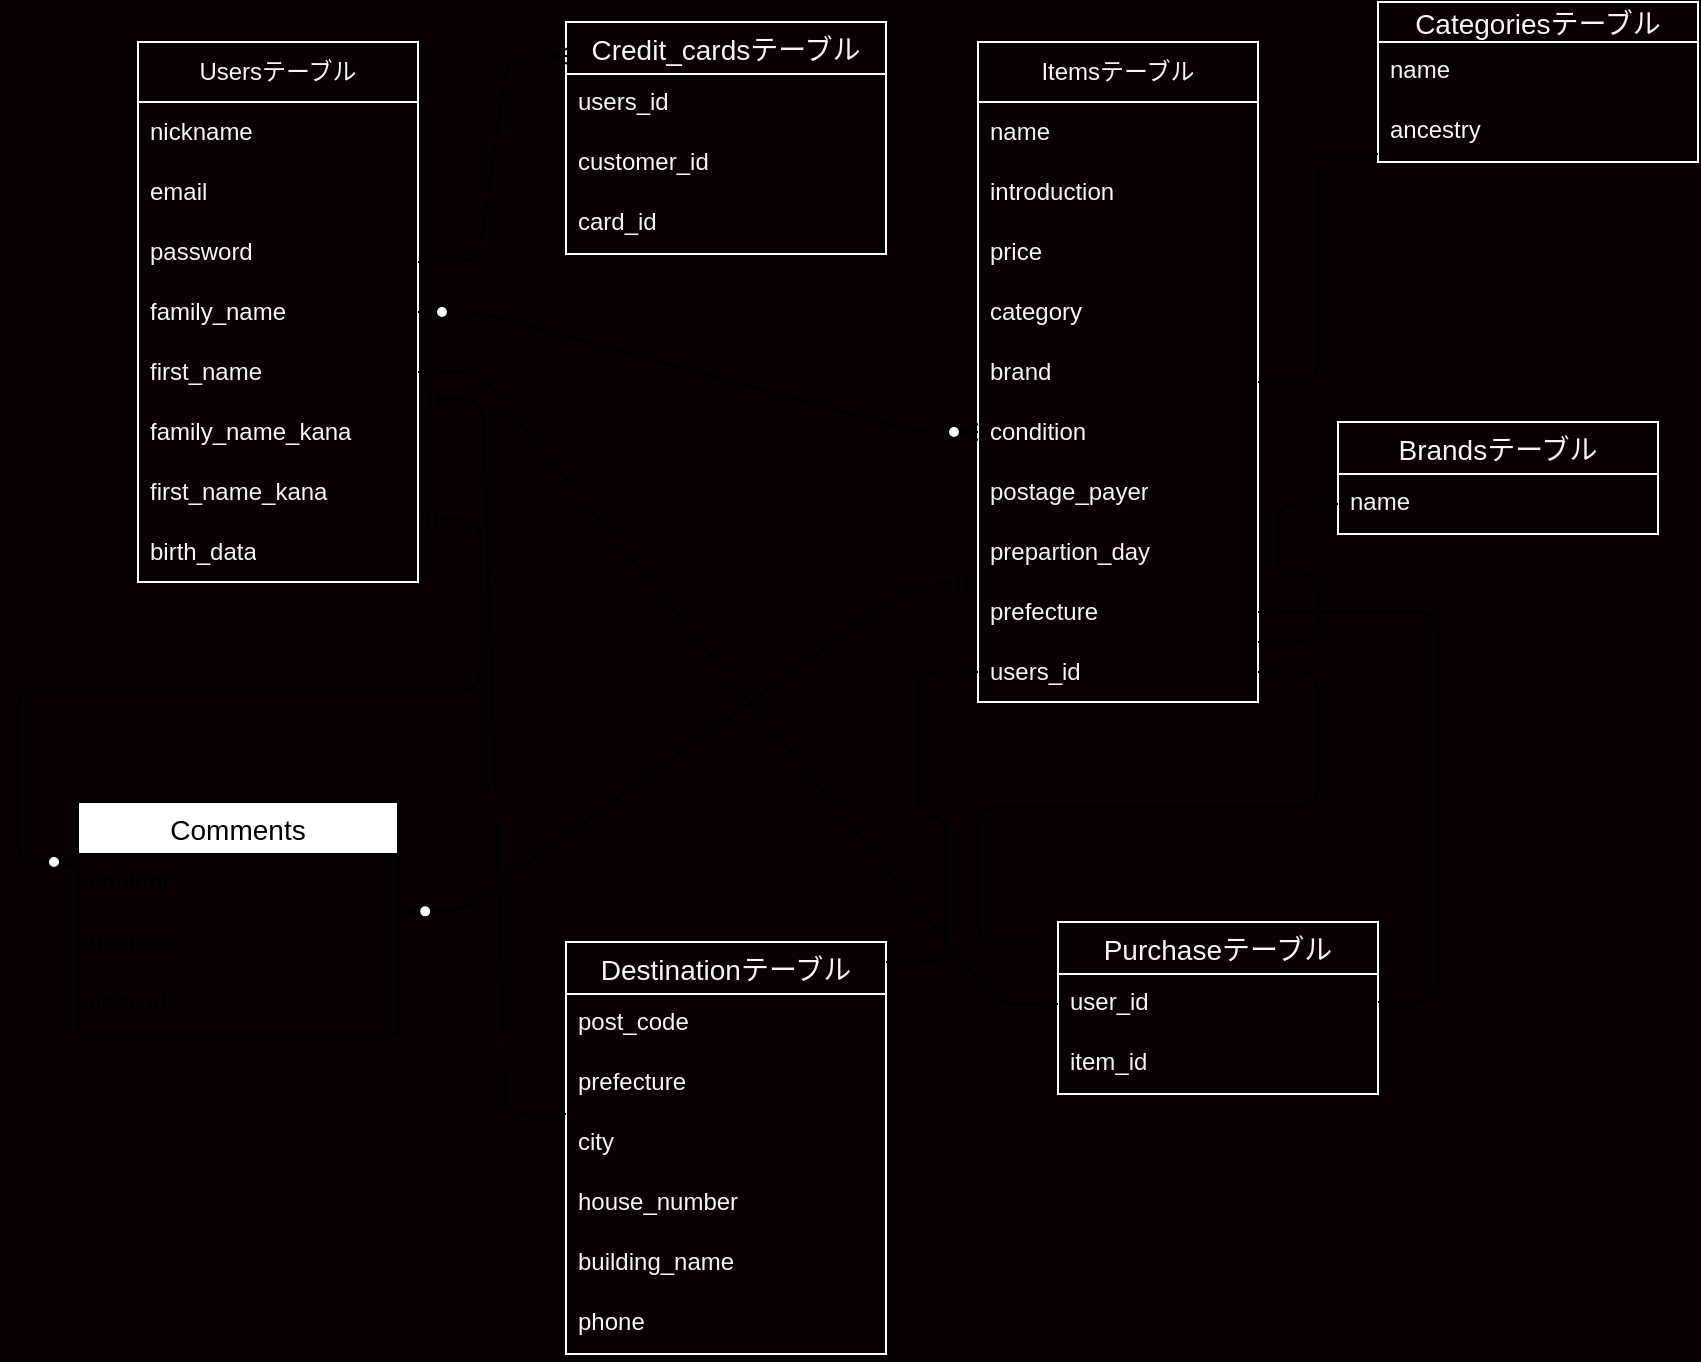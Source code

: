 <mxfile>
    <diagram id="V5wvDYEtQwAAD1Q0TKuF" name="ページ1">
        <mxGraphModel dx="1563" dy="647" grid="1" gridSize="10" guides="1" tooltips="1" connect="1" arrows="1" fold="1" page="1" pageScale="1" pageWidth="827" pageHeight="1169" background="#090101" math="0" shadow="0">
            <root>
                <mxCell id="0"/>
                <mxCell id="1" parent="0"/>
                <mxCell id="148" value="Usersテーブル" style="swimlane;fontStyle=0;childLayout=stackLayout;horizontal=1;startSize=30;horizontalStack=0;resizeParent=1;resizeParentMax=0;resizeLast=0;collapsible=1;marginBottom=0;whiteSpace=wrap;html=1;labelBackgroundColor=none;labelBorderColor=none;strokeColor=#fcfcfc;fontSize=12;fontColor=#f9f5f5;fillColor=none;" parent="1" vertex="1">
                    <mxGeometry x="40" y="40" width="140" height="270" as="geometry">
                        <mxRectangle x="300" y="220" width="60" height="30" as="alternateBounds"/>
                    </mxGeometry>
                </mxCell>
                <mxCell id="149" value="nickname" style="text;strokeColor=none;fillColor=none;align=left;verticalAlign=middle;spacingLeft=4;spacingRight=4;overflow=hidden;points=[[0,0.5],[1,0.5]];portConstraint=eastwest;rotatable=0;whiteSpace=wrap;html=1;labelBackgroundColor=none;labelBorderColor=none;fontSize=12;fontColor=#f9f5f5;" parent="148" vertex="1">
                    <mxGeometry y="30" width="140" height="30" as="geometry"/>
                </mxCell>
                <mxCell id="150" value="email" style="text;strokeColor=none;fillColor=none;align=left;verticalAlign=middle;spacingLeft=4;spacingRight=4;overflow=hidden;points=[[0,0.5],[1,0.5]];portConstraint=eastwest;rotatable=0;whiteSpace=wrap;html=1;labelBackgroundColor=none;labelBorderColor=none;fontSize=12;fontColor=#f9f5f5;" parent="148" vertex="1">
                    <mxGeometry y="60" width="140" height="30" as="geometry"/>
                </mxCell>
                <mxCell id="151" value="password" style="text;strokeColor=none;fillColor=none;align=left;verticalAlign=middle;spacingLeft=4;spacingRight=4;overflow=hidden;points=[[0,0.5],[1,0.5]];portConstraint=eastwest;rotatable=0;whiteSpace=wrap;html=1;labelBackgroundColor=none;labelBorderColor=none;fontSize=12;fontColor=#f9f5f5;" parent="148" vertex="1">
                    <mxGeometry y="90" width="140" height="30" as="geometry"/>
                </mxCell>
                <mxCell id="152" value="family_name" style="text;strokeColor=none;fillColor=none;align=left;verticalAlign=middle;spacingLeft=4;spacingRight=4;overflow=hidden;points=[[0,0.5],[1,0.5]];portConstraint=eastwest;rotatable=0;whiteSpace=wrap;html=1;labelBackgroundColor=none;labelBorderColor=none;fontSize=12;fontColor=#f9f5f5;" parent="148" vertex="1">
                    <mxGeometry y="120" width="140" height="30" as="geometry"/>
                </mxCell>
                <mxCell id="153" value="first_name" style="text;strokeColor=none;fillColor=none;align=left;verticalAlign=middle;spacingLeft=4;spacingRight=4;overflow=hidden;points=[[0,0.5],[1,0.5]];portConstraint=eastwest;rotatable=0;whiteSpace=wrap;html=1;labelBackgroundColor=none;labelBorderColor=none;fontSize=12;fontColor=#f9f5f5;" parent="148" vertex="1">
                    <mxGeometry y="150" width="140" height="30" as="geometry"/>
                </mxCell>
                <mxCell id="154" value="family_name_kana" style="text;strokeColor=none;fillColor=none;align=left;verticalAlign=middle;spacingLeft=4;spacingRight=4;overflow=hidden;points=[[0,0.5],[1,0.5]];portConstraint=eastwest;rotatable=0;whiteSpace=wrap;html=1;labelBackgroundColor=none;labelBorderColor=none;fontSize=12;fontColor=#f9f5f5;" parent="148" vertex="1">
                    <mxGeometry y="180" width="140" height="30" as="geometry"/>
                </mxCell>
                <mxCell id="155" value="first_name_kana" style="text;strokeColor=none;fillColor=none;align=left;verticalAlign=middle;spacingLeft=4;spacingRight=4;overflow=hidden;points=[[0,0.5],[1,0.5]];portConstraint=eastwest;rotatable=0;whiteSpace=wrap;html=1;labelBackgroundColor=none;labelBorderColor=none;fontSize=12;fontColor=#f9f5f5;" parent="148" vertex="1">
                    <mxGeometry y="210" width="140" height="30" as="geometry"/>
                </mxCell>
                <mxCell id="156" value="birth_data" style="text;strokeColor=none;fillColor=none;align=left;verticalAlign=middle;spacingLeft=4;spacingRight=4;overflow=hidden;points=[[0,0.5],[1,0.5]];portConstraint=eastwest;rotatable=0;whiteSpace=wrap;html=1;labelBackgroundColor=none;labelBorderColor=none;fontSize=12;fontColor=#f9f5f5;" parent="148" vertex="1">
                    <mxGeometry y="240" width="140" height="30" as="geometry"/>
                </mxCell>
                <mxCell id="157" value="Itemsテーブル" style="swimlane;fontStyle=0;childLayout=stackLayout;horizontal=1;startSize=30;horizontalStack=0;resizeParent=1;resizeParentMax=0;resizeLast=0;collapsible=1;marginBottom=0;whiteSpace=wrap;html=1;labelBackgroundColor=none;labelBorderColor=none;strokeColor=#fcfcfc;fontSize=12;fontColor=#f9f5f5;fillColor=none;" parent="1" vertex="1">
                    <mxGeometry x="460" y="40" width="140" height="330" as="geometry"/>
                </mxCell>
                <mxCell id="159" value="name" style="text;strokeColor=none;fillColor=none;align=left;verticalAlign=middle;spacingLeft=4;spacingRight=4;overflow=hidden;points=[[0,0.5],[1,0.5]];portConstraint=eastwest;rotatable=0;whiteSpace=wrap;html=1;labelBackgroundColor=none;labelBorderColor=none;fontSize=12;fontColor=#f9f5f5;" parent="157" vertex="1">
                    <mxGeometry y="30" width="140" height="30" as="geometry"/>
                </mxCell>
                <mxCell id="160" value="introduction" style="text;strokeColor=none;fillColor=none;align=left;verticalAlign=middle;spacingLeft=4;spacingRight=4;overflow=hidden;points=[[0,0.5],[1,0.5]];portConstraint=eastwest;rotatable=0;whiteSpace=wrap;html=1;labelBackgroundColor=none;labelBorderColor=none;fontSize=12;fontColor=#f9f5f5;" parent="157" vertex="1">
                    <mxGeometry y="60" width="140" height="30" as="geometry"/>
                </mxCell>
                <mxCell id="161" value="price" style="text;strokeColor=none;fillColor=none;align=left;verticalAlign=middle;spacingLeft=4;spacingRight=4;overflow=hidden;points=[[0,0.5],[1,0.5]];portConstraint=eastwest;rotatable=0;whiteSpace=wrap;html=1;labelBackgroundColor=none;labelBorderColor=none;fontSize=12;fontColor=#f9f5f5;" parent="157" vertex="1">
                    <mxGeometry y="90" width="140" height="30" as="geometry"/>
                </mxCell>
                <mxCell id="162" value="category" style="text;strokeColor=none;fillColor=none;align=left;verticalAlign=middle;spacingLeft=4;spacingRight=4;overflow=hidden;points=[[0,0.5],[1,0.5]];portConstraint=eastwest;rotatable=0;whiteSpace=wrap;html=1;labelBackgroundColor=none;labelBorderColor=none;fontSize=12;fontColor=#f9f5f5;" parent="157" vertex="1">
                    <mxGeometry y="120" width="140" height="30" as="geometry"/>
                </mxCell>
                <mxCell id="163" value="brand" style="text;strokeColor=none;fillColor=none;align=left;verticalAlign=middle;spacingLeft=4;spacingRight=4;overflow=hidden;points=[[0,0.5],[1,0.5]];portConstraint=eastwest;rotatable=0;whiteSpace=wrap;html=1;labelBackgroundColor=none;labelBorderColor=none;fontSize=12;fontColor=#f9f5f5;" parent="157" vertex="1">
                    <mxGeometry y="150" width="140" height="30" as="geometry"/>
                </mxCell>
                <mxCell id="164" value="condition" style="text;strokeColor=none;fillColor=none;align=left;verticalAlign=middle;spacingLeft=4;spacingRight=4;overflow=hidden;points=[[0,0.5],[1,0.5]];portConstraint=eastwest;rotatable=0;whiteSpace=wrap;html=1;labelBackgroundColor=none;labelBorderColor=none;fontSize=12;fontColor=#f9f5f5;" parent="157" vertex="1">
                    <mxGeometry y="180" width="140" height="30" as="geometry"/>
                </mxCell>
                <mxCell id="165" value="postage_payer" style="text;strokeColor=none;fillColor=none;align=left;verticalAlign=middle;spacingLeft=4;spacingRight=4;overflow=hidden;points=[[0,0.5],[1,0.5]];portConstraint=eastwest;rotatable=0;whiteSpace=wrap;html=1;labelBackgroundColor=none;labelBorderColor=none;fontSize=12;fontColor=#f9f5f5;" parent="157" vertex="1">
                    <mxGeometry y="210" width="140" height="30" as="geometry"/>
                </mxCell>
                <mxCell id="166" value="prepartion_day" style="text;strokeColor=none;fillColor=none;align=left;verticalAlign=middle;spacingLeft=4;spacingRight=4;overflow=hidden;points=[[0,0.5],[1,0.5]];portConstraint=eastwest;rotatable=0;whiteSpace=wrap;html=1;labelBackgroundColor=none;labelBorderColor=none;fontSize=12;fontColor=#f9f5f5;" parent="157" vertex="1">
                    <mxGeometry y="240" width="140" height="30" as="geometry"/>
                </mxCell>
                <mxCell id="251" value="&lt;span style=&quot;&quot;&gt;prefecture&lt;/span&gt;" style="text;strokeColor=none;fillColor=none;align=left;verticalAlign=middle;spacingLeft=4;spacingRight=4;overflow=hidden;points=[[0,0.5],[1,0.5]];portConstraint=eastwest;rotatable=0;whiteSpace=wrap;html=1;labelBackgroundColor=none;labelBorderColor=none;fontSize=12;fontColor=#f9f5f5;" parent="157" vertex="1">
                    <mxGeometry y="270" width="140" height="30" as="geometry"/>
                </mxCell>
                <mxCell id="249" value="users_id" style="text;strokeColor=none;fillColor=none;align=left;verticalAlign=middle;spacingLeft=4;spacingRight=4;overflow=hidden;points=[[0,0.5],[1,0.5]];portConstraint=eastwest;rotatable=0;whiteSpace=wrap;html=1;labelBackgroundColor=none;labelBorderColor=none;fontSize=12;fontColor=#f9f5f5;" parent="157" vertex="1">
                    <mxGeometry y="300" width="140" height="30" as="geometry"/>
                </mxCell>
                <mxCell id="183" value="" style="edgeStyle=entityRelationEdgeStyle;fontSize=12;html=1;endArrow=ERzeroToMany;startArrow=ERzeroToOne;fontColor=#f9f5f5;exitX=1;exitY=0.5;exitDx=0;exitDy=0;entryX=0;entryY=0.5;entryDx=0;entryDy=0;" parent="1" source="152" target="164" edge="1">
                    <mxGeometry width="100" height="100" relative="1" as="geometry">
                        <mxPoint x="190" y="260" as="sourcePoint"/>
                        <mxPoint x="400" y="260" as="targetPoint"/>
                    </mxGeometry>
                </mxCell>
                <mxCell id="197" value="Purchaseテーブル" style="swimlane;fontStyle=0;childLayout=stackLayout;horizontal=1;startSize=26;horizontalStack=0;resizeParent=1;resizeParentMax=0;resizeLast=0;collapsible=1;marginBottom=0;align=center;fontSize=14;labelBackgroundColor=none;labelBorderColor=none;strokeColor=#fcfcfc;fontColor=#f9f5f5;fillColor=none;" parent="1" vertex="1">
                    <mxGeometry x="500" y="480" width="160" height="86" as="geometry"/>
                </mxCell>
                <mxCell id="200" value="user_id" style="text;strokeColor=none;fillColor=none;spacingLeft=4;spacingRight=4;overflow=hidden;rotatable=0;points=[[0,0.5],[1,0.5]];portConstraint=eastwest;fontSize=12;labelBackgroundColor=none;labelBorderColor=none;fontColor=#f9f5f5;" parent="197" vertex="1">
                    <mxGeometry y="26" width="160" height="30" as="geometry"/>
                </mxCell>
                <mxCell id="201" value="item_id&#10;" style="text;strokeColor=none;fillColor=none;spacingLeft=4;spacingRight=4;overflow=hidden;rotatable=0;points=[[0,0.5],[1,0.5]];portConstraint=eastwest;fontSize=12;labelBackgroundColor=none;labelBorderColor=none;fontColor=#f9f5f5;" parent="197" vertex="1">
                    <mxGeometry y="56" width="160" height="30" as="geometry"/>
                </mxCell>
                <mxCell id="203" value="" style="edgeStyle=entityRelationEdgeStyle;fontSize=12;html=1;endArrow=ERmandOne;startArrow=ERmandOne;fontColor=#f9f5f5;exitX=1;exitY=0.5;exitDx=0;exitDy=0;" parent="1" source="153" target="200" edge="1">
                    <mxGeometry width="100" height="100" relative="1" as="geometry">
                        <mxPoint x="140" y="430" as="sourcePoint"/>
                        <mxPoint x="250" y="410" as="targetPoint"/>
                    </mxGeometry>
                </mxCell>
                <mxCell id="204" value="Destinationテーブル" style="swimlane;fontStyle=0;childLayout=stackLayout;horizontal=1;startSize=26;horizontalStack=0;resizeParent=1;resizeParentMax=0;resizeLast=0;collapsible=1;marginBottom=0;align=center;fontSize=14;labelBackgroundColor=none;labelBorderColor=none;strokeColor=#fcfcfc;fontColor=#f9f5f5;fillColor=none;" parent="1" vertex="1">
                    <mxGeometry x="254" y="490" width="160" height="206" as="geometry"/>
                </mxCell>
                <mxCell id="205" value="post_code" style="text;strokeColor=none;fillColor=none;spacingLeft=4;spacingRight=4;overflow=hidden;rotatable=0;points=[[0,0.5],[1,0.5]];portConstraint=eastwest;fontSize=12;labelBackgroundColor=none;labelBorderColor=none;fontColor=#f9f5f5;" parent="204" vertex="1">
                    <mxGeometry y="26" width="160" height="30" as="geometry"/>
                </mxCell>
                <mxCell id="207" value="prefecture" style="text;strokeColor=none;fillColor=none;spacingLeft=4;spacingRight=4;overflow=hidden;rotatable=0;points=[[0,0.5],[1,0.5]];portConstraint=eastwest;fontSize=12;labelBackgroundColor=none;labelBorderColor=none;fontColor=#f9f5f5;" parent="204" vertex="1">
                    <mxGeometry y="56" width="160" height="30" as="geometry"/>
                </mxCell>
                <mxCell id="208" value="city" style="text;strokeColor=none;fillColor=none;spacingLeft=4;spacingRight=4;overflow=hidden;rotatable=0;points=[[0,0.5],[1,0.5]];portConstraint=eastwest;fontSize=12;labelBackgroundColor=none;labelBorderColor=none;fontColor=#f9f5f5;" parent="204" vertex="1">
                    <mxGeometry y="86" width="160" height="30" as="geometry"/>
                </mxCell>
                <mxCell id="209" value="house_number" style="text;strokeColor=none;fillColor=none;spacingLeft=4;spacingRight=4;overflow=hidden;rotatable=0;points=[[0,0.5],[1,0.5]];portConstraint=eastwest;fontSize=12;labelBackgroundColor=none;labelBorderColor=none;fontColor=#f9f5f5;" parent="204" vertex="1">
                    <mxGeometry y="116" width="160" height="30" as="geometry"/>
                </mxCell>
                <mxCell id="210" value="building_name" style="text;strokeColor=none;fillColor=none;spacingLeft=4;spacingRight=4;overflow=hidden;rotatable=0;points=[[0,0.5],[1,0.5]];portConstraint=eastwest;fontSize=12;labelBackgroundColor=none;labelBorderColor=none;fontColor=#f9f5f5;" parent="204" vertex="1">
                    <mxGeometry y="146" width="160" height="30" as="geometry"/>
                </mxCell>
                <mxCell id="211" value="phone" style="text;strokeColor=none;fillColor=none;spacingLeft=4;spacingRight=4;overflow=hidden;rotatable=0;points=[[0,0.5],[1,0.5]];portConstraint=eastwest;fontSize=12;labelBackgroundColor=none;labelBorderColor=none;fontColor=#f9f5f5;" parent="204" vertex="1">
                    <mxGeometry y="176" width="160" height="30" as="geometry"/>
                </mxCell>
                <mxCell id="214" value="" style="edgeStyle=entityRelationEdgeStyle;fontSize=12;html=1;endArrow=ERmandOne;startArrow=ERmandOne;fontColor=#f9f5f5;entryX=0;entryY=0;entryDx=0;entryDy=0;entryPerimeter=0;exitX=1.017;exitY=-0.044;exitDx=0;exitDy=0;exitPerimeter=0;" parent="1" source="154" target="208" edge="1">
                    <mxGeometry width="100" height="100" relative="1" as="geometry">
                        <mxPoint x="320" y="330" as="sourcePoint"/>
                        <mxPoint x="420" y="230" as="targetPoint"/>
                    </mxGeometry>
                </mxCell>
                <mxCell id="238" value="Credit_cardsテーブル" style="swimlane;fontStyle=0;childLayout=stackLayout;horizontal=1;startSize=26;horizontalStack=0;resizeParent=1;resizeParentMax=0;resizeLast=0;collapsible=1;marginBottom=0;align=center;fontSize=14;labelBackgroundColor=none;labelBorderColor=none;strokeColor=#fcfcfc;fontColor=#f9f5f5;fillColor=none;" parent="1" vertex="1">
                    <mxGeometry x="254" y="30" width="160" height="116" as="geometry"/>
                </mxCell>
                <mxCell id="239" value="users_id" style="text;strokeColor=none;fillColor=none;spacingLeft=4;spacingRight=4;overflow=hidden;rotatable=0;points=[[0,0.5],[1,0.5]];portConstraint=eastwest;fontSize=12;labelBackgroundColor=none;labelBorderColor=none;fontColor=#f9f5f5;" parent="238" vertex="1">
                    <mxGeometry y="26" width="160" height="30" as="geometry"/>
                </mxCell>
                <mxCell id="240" value="customer_id" style="text;strokeColor=none;fillColor=none;spacingLeft=4;spacingRight=4;overflow=hidden;rotatable=0;points=[[0,0.5],[1,0.5]];portConstraint=eastwest;fontSize=12;labelBackgroundColor=none;labelBorderColor=none;fontColor=#f9f5f5;" parent="238" vertex="1">
                    <mxGeometry y="56" width="160" height="30" as="geometry"/>
                </mxCell>
                <mxCell id="241" value="card_id" style="text;strokeColor=none;fillColor=none;spacingLeft=4;spacingRight=4;overflow=hidden;rotatable=0;points=[[0,0.5],[1,0.5]];portConstraint=eastwest;fontSize=12;labelBackgroundColor=none;labelBorderColor=none;fontColor=#f9f5f5;" parent="238" vertex="1">
                    <mxGeometry y="86" width="160" height="30" as="geometry"/>
                </mxCell>
                <mxCell id="242" value="Categoriesテーブル" style="swimlane;fontStyle=0;childLayout=stackLayout;horizontal=1;startSize=20;horizontalStack=0;resizeParent=1;resizeParentMax=0;resizeLast=0;collapsible=1;marginBottom=0;align=center;fontSize=14;labelBackgroundColor=none;labelBorderColor=none;strokeColor=#fcfcfc;fontColor=#f9f5f5;fillColor=none;" parent="1" vertex="1">
                    <mxGeometry x="660" y="20" width="160" height="80" as="geometry"/>
                </mxCell>
                <mxCell id="243" value="name" style="text;strokeColor=none;fillColor=none;spacingLeft=4;spacingRight=4;overflow=hidden;rotatable=0;points=[[0,0.5],[1,0.5]];portConstraint=eastwest;fontSize=12;labelBackgroundColor=none;labelBorderColor=none;fontColor=#f9f5f5;" parent="242" vertex="1">
                    <mxGeometry y="20" width="160" height="30" as="geometry"/>
                </mxCell>
                <mxCell id="244" value="ancestry" style="text;strokeColor=none;fillColor=none;spacingLeft=4;spacingRight=4;overflow=hidden;rotatable=0;points=[[0,0.5],[1,0.5]];portConstraint=eastwest;fontSize=12;labelBackgroundColor=none;labelBorderColor=none;fontColor=#f9f5f5;" parent="242" vertex="1">
                    <mxGeometry y="50" width="160" height="30" as="geometry"/>
                </mxCell>
                <mxCell id="247" value="" style="edgeStyle=entityRelationEdgeStyle;fontSize=12;html=1;endArrow=ERoneToMany;fontColor=#f9f5f5;entryX=0.006;entryY=0.147;entryDx=0;entryDy=0;entryPerimeter=0;" parent="1" target="238" edge="1">
                    <mxGeometry width="100" height="100" relative="1" as="geometry">
                        <mxPoint x="180" y="150" as="sourcePoint"/>
                        <mxPoint x="250" y="50" as="targetPoint"/>
                    </mxGeometry>
                </mxCell>
                <mxCell id="252" value="" style="edgeStyle=entityRelationEdgeStyle;fontSize=12;html=1;endArrow=ERmandOne;startArrow=ERmandOne;fontColor=#f9f5f5;exitX=1;exitY=0.5;exitDx=0;exitDy=0;" parent="1" source="249" edge="1">
                    <mxGeometry width="100" height="100" relative="1" as="geometry">
                        <mxPoint x="680" y="370" as="sourcePoint"/>
                        <mxPoint x="490" y="490" as="targetPoint"/>
                    </mxGeometry>
                </mxCell>
                <mxCell id="253" value="Brandsテーブル" style="swimlane;fontStyle=0;childLayout=stackLayout;horizontal=1;startSize=26;horizontalStack=0;resizeParent=1;resizeParentMax=0;resizeLast=0;collapsible=1;marginBottom=0;align=center;fontSize=14;labelBackgroundColor=none;labelBorderColor=none;strokeColor=#fcfcfc;fontColor=#f9f5f5;fillColor=none;" parent="1" vertex="1">
                    <mxGeometry x="640" y="230" width="160" height="56" as="geometry"/>
                </mxCell>
                <mxCell id="254" value="name" style="text;strokeColor=none;fillColor=none;spacingLeft=4;spacingRight=4;overflow=hidden;rotatable=0;points=[[0,0.5],[1,0.5]];portConstraint=eastwest;fontSize=12;labelBackgroundColor=none;labelBorderColor=none;fontColor=#f9f5f5;" parent="253" vertex="1">
                    <mxGeometry y="26" width="160" height="30" as="geometry"/>
                </mxCell>
                <mxCell id="257" value="" style="edgeStyle=entityRelationEdgeStyle;fontSize=12;html=1;endArrow=ERmandOne;startArrow=ERmandOne;fontColor=#f9f5f5;" parent="253" target="254" edge="1">
                    <mxGeometry width="100" height="100" relative="1" as="geometry">
                        <mxPoint x="-40" y="110" as="sourcePoint"/>
                        <mxPoint x="60" y="10" as="targetPoint"/>
                    </mxGeometry>
                </mxCell>
                <mxCell id="261" value="Comments" style="swimlane;fontStyle=0;childLayout=stackLayout;horizontal=1;startSize=26;horizontalStack=0;resizeParent=1;resizeParentMax=0;resizeLast=0;collapsible=1;marginBottom=0;align=center;fontSize=14;" parent="1" vertex="1">
                    <mxGeometry x="10" y="420" width="160" height="116" as="geometry"/>
                </mxCell>
                <mxCell id="262" value="content" style="text;strokeColor=none;fillColor=none;spacingLeft=4;spacingRight=4;overflow=hidden;rotatable=0;points=[[0,0.5],[1,0.5]];portConstraint=eastwest;fontSize=12;" parent="261" vertex="1">
                    <mxGeometry y="26" width="160" height="30" as="geometry"/>
                </mxCell>
                <mxCell id="263" value="user_id" style="text;strokeColor=none;fillColor=none;spacingLeft=4;spacingRight=4;overflow=hidden;rotatable=0;points=[[0,0.5],[1,0.5]];portConstraint=eastwest;fontSize=12;" parent="261" vertex="1">
                    <mxGeometry y="56" width="160" height="30" as="geometry"/>
                </mxCell>
                <mxCell id="264" value="item_id" style="text;strokeColor=none;fillColor=none;spacingLeft=4;spacingRight=4;overflow=hidden;rotatable=0;points=[[0,0.5],[1,0.5]];portConstraint=eastwest;fontSize=12;" parent="261" vertex="1">
                    <mxGeometry y="86" width="160" height="30" as="geometry"/>
                </mxCell>
                <mxCell id="265" value="" style="edgeStyle=entityRelationEdgeStyle;fontSize=12;html=1;endArrow=ERzeroToMany;startArrow=ERmandOne;fontColor=#f9f5f5;exitX=1.007;exitY=-0.044;exitDx=0;exitDy=0;exitPerimeter=0;" parent="1" source="156" edge="1">
                    <mxGeometry width="100" height="100" relative="1" as="geometry">
                        <mxPoint x="110" y="350" as="sourcePoint"/>
                        <mxPoint x="10" y="450" as="targetPoint"/>
                    </mxGeometry>
                </mxCell>
                <mxCell id="266" value="" style="edgeStyle=entityRelationEdgeStyle;fontSize=12;html=1;endArrow=ERzeroToMany;startArrow=ERmandOne;fontColor=#f9f5f5;exitX=-0.012;exitY=0.022;exitDx=0;exitDy=0;exitPerimeter=0;entryX=1.01;entryY=-0.044;entryDx=0;entryDy=0;entryPerimeter=0;" parent="1" source="251" target="263" edge="1">
                    <mxGeometry width="100" height="100" relative="1" as="geometry">
                        <mxPoint x="420" y="260" as="sourcePoint"/>
                        <mxPoint x="320" y="360" as="targetPoint"/>
                    </mxGeometry>
                </mxCell>
                <mxCell id="267" value="" style="edgeStyle=entityRelationEdgeStyle;fontSize=12;html=1;endArrow=ERmandOne;startArrow=ERmandOne;entryX=0;entryY=0.867;entryDx=0;entryDy=0;entryPerimeter=0;" parent="1" target="244" edge="1">
                    <mxGeometry width="100" height="100" relative="1" as="geometry">
                        <mxPoint x="600" y="210" as="sourcePoint"/>
                        <mxPoint x="700" y="110" as="targetPoint"/>
                    </mxGeometry>
                </mxCell>
                <mxCell id="268" value="" style="edgeStyle=entityRelationEdgeStyle;fontSize=12;html=1;endArrow=ERmandOne;startArrow=ERmandOne;entryX=1;entryY=0.5;entryDx=0;entryDy=0;" parent="1" target="251" edge="1">
                    <mxGeometry width="100" height="100" relative="1" as="geometry">
                        <mxPoint x="660" y="520" as="sourcePoint"/>
                        <mxPoint x="450" y="360" as="targetPoint"/>
                    </mxGeometry>
                </mxCell>
                <mxCell id="269" value="" style="edgeStyle=entityRelationEdgeStyle;fontSize=12;html=1;endArrow=ERmandOne;startArrow=ERmandOne;entryX=0;entryY=0.5;entryDx=0;entryDy=0;" parent="1" target="249" edge="1">
                    <mxGeometry width="100" height="100" relative="1" as="geometry">
                        <mxPoint x="414" y="500" as="sourcePoint"/>
                        <mxPoint x="514" y="400" as="targetPoint"/>
                    </mxGeometry>
                </mxCell>
            </root>
        </mxGraphModel>
    </diagram>
</mxfile>